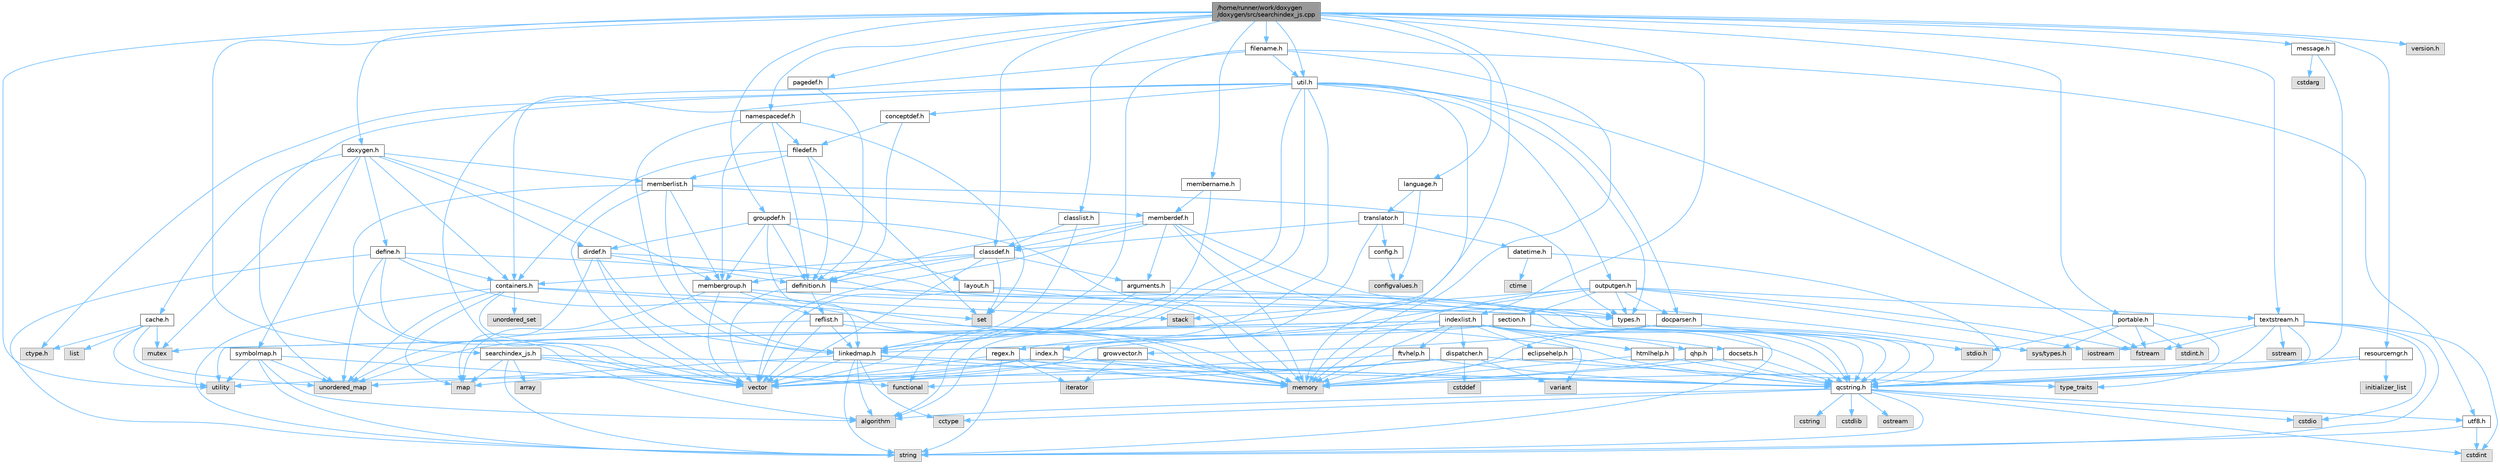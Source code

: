 digraph "/home/runner/work/doxygen/doxygen/src/searchindex_js.cpp"
{
 // INTERACTIVE_SVG=YES
 // LATEX_PDF_SIZE
  bgcolor="transparent";
  edge [fontname=Helvetica,fontsize=10,labelfontname=Helvetica,labelfontsize=10];
  node [fontname=Helvetica,fontsize=10,shape=box,height=0.2,width=0.4];
  Node1 [label="/home/runner/work/doxygen\l/doxygen/src/searchindex_js.cpp",height=0.2,width=0.4,color="gray40", fillcolor="grey60", style="filled", fontcolor="black",tooltip=" "];
  Node1 -> Node2 [color="steelblue1",style="solid"];
  Node2 [label="utility",height=0.2,width=0.4,color="grey60", fillcolor="#E0E0E0", style="filled",tooltip=" "];
  Node1 -> Node3 [color="steelblue1",style="solid"];
  Node3 [label="algorithm",height=0.2,width=0.4,color="grey60", fillcolor="#E0E0E0", style="filled",tooltip=" "];
  Node1 -> Node4 [color="steelblue1",style="solid"];
  Node4 [label="searchindex_js.h",height=0.2,width=0.4,color="grey40", fillcolor="white", style="filled",URL="$dd/de5/searchindex__js_8h.html",tooltip="Javascript based search engine."];
  Node4 -> Node5 [color="steelblue1",style="solid"];
  Node5 [label="array",height=0.2,width=0.4,color="grey60", fillcolor="#E0E0E0", style="filled",tooltip=" "];
  Node4 -> Node6 [color="steelblue1",style="solid"];
  Node6 [label="vector",height=0.2,width=0.4,color="grey60", fillcolor="#E0E0E0", style="filled",tooltip=" "];
  Node4 -> Node7 [color="steelblue1",style="solid"];
  Node7 [label="map",height=0.2,width=0.4,color="grey60", fillcolor="#E0E0E0", style="filled",tooltip=" "];
  Node4 -> Node8 [color="steelblue1",style="solid"];
  Node8 [label="string",height=0.2,width=0.4,color="grey60", fillcolor="#E0E0E0", style="filled",tooltip=" "];
  Node4 -> Node9 [color="steelblue1",style="solid"];
  Node9 [label="functional",height=0.2,width=0.4,color="grey60", fillcolor="#E0E0E0", style="filled",tooltip=" "];
  Node4 -> Node10 [color="steelblue1",style="solid"];
  Node10 [label="qcstring.h",height=0.2,width=0.4,color="grey40", fillcolor="white", style="filled",URL="$d7/d5c/qcstring_8h.html",tooltip=" "];
  Node10 -> Node8 [color="steelblue1",style="solid"];
  Node10 -> Node3 [color="steelblue1",style="solid"];
  Node10 -> Node11 [color="steelblue1",style="solid"];
  Node11 [label="cctype",height=0.2,width=0.4,color="grey60", fillcolor="#E0E0E0", style="filled",tooltip=" "];
  Node10 -> Node12 [color="steelblue1",style="solid"];
  Node12 [label="cstring",height=0.2,width=0.4,color="grey60", fillcolor="#E0E0E0", style="filled",tooltip=" "];
  Node10 -> Node13 [color="steelblue1",style="solid"];
  Node13 [label="cstdio",height=0.2,width=0.4,color="grey60", fillcolor="#E0E0E0", style="filled",tooltip=" "];
  Node10 -> Node14 [color="steelblue1",style="solid"];
  Node14 [label="cstdlib",height=0.2,width=0.4,color="grey60", fillcolor="#E0E0E0", style="filled",tooltip=" "];
  Node10 -> Node15 [color="steelblue1",style="solid"];
  Node15 [label="cstdint",height=0.2,width=0.4,color="grey60", fillcolor="#E0E0E0", style="filled",tooltip=" "];
  Node10 -> Node16 [color="steelblue1",style="solid"];
  Node16 [label="ostream",height=0.2,width=0.4,color="grey60", fillcolor="#E0E0E0", style="filled",tooltip=" "];
  Node10 -> Node17 [color="steelblue1",style="solid"];
  Node17 [label="utf8.h",height=0.2,width=0.4,color="grey40", fillcolor="white", style="filled",URL="$db/d7c/utf8_8h.html",tooltip="Various UTF8 related helper functions."];
  Node17 -> Node15 [color="steelblue1",style="solid"];
  Node17 -> Node8 [color="steelblue1",style="solid"];
  Node1 -> Node18 [color="steelblue1",style="solid"];
  Node18 [label="doxygen.h",height=0.2,width=0.4,color="grey40", fillcolor="white", style="filled",URL="$d1/da1/doxygen_8h.html",tooltip=" "];
  Node18 -> Node19 [color="steelblue1",style="solid"];
  Node19 [label="mutex",height=0.2,width=0.4,color="grey60", fillcolor="#E0E0E0", style="filled",tooltip=" "];
  Node18 -> Node20 [color="steelblue1",style="solid"];
  Node20 [label="containers.h",height=0.2,width=0.4,color="grey40", fillcolor="white", style="filled",URL="$d5/d75/containers_8h.html",tooltip=" "];
  Node20 -> Node6 [color="steelblue1",style="solid"];
  Node20 -> Node8 [color="steelblue1",style="solid"];
  Node20 -> Node21 [color="steelblue1",style="solid"];
  Node21 [label="set",height=0.2,width=0.4,color="grey60", fillcolor="#E0E0E0", style="filled",tooltip=" "];
  Node20 -> Node7 [color="steelblue1",style="solid"];
  Node20 -> Node22 [color="steelblue1",style="solid"];
  Node22 [label="unordered_set",height=0.2,width=0.4,color="grey60", fillcolor="#E0E0E0", style="filled",tooltip=" "];
  Node20 -> Node23 [color="steelblue1",style="solid"];
  Node23 [label="unordered_map",height=0.2,width=0.4,color="grey60", fillcolor="#E0E0E0", style="filled",tooltip=" "];
  Node20 -> Node24 [color="steelblue1",style="solid"];
  Node24 [label="stack",height=0.2,width=0.4,color="grey60", fillcolor="#E0E0E0", style="filled",tooltip=" "];
  Node18 -> Node25 [color="steelblue1",style="solid"];
  Node25 [label="membergroup.h",height=0.2,width=0.4,color="grey40", fillcolor="white", style="filled",URL="$d9/d11/membergroup_8h.html",tooltip=" "];
  Node25 -> Node6 [color="steelblue1",style="solid"];
  Node25 -> Node7 [color="steelblue1",style="solid"];
  Node25 -> Node26 [color="steelblue1",style="solid"];
  Node26 [label="memory",height=0.2,width=0.4,color="grey60", fillcolor="#E0E0E0", style="filled",tooltip=" "];
  Node25 -> Node27 [color="steelblue1",style="solid"];
  Node27 [label="types.h",height=0.2,width=0.4,color="grey40", fillcolor="white", style="filled",URL="$d9/d49/types_8h.html",tooltip="This file contains a number of basic enums and types."];
  Node27 -> Node10 [color="steelblue1",style="solid"];
  Node25 -> Node28 [color="steelblue1",style="solid"];
  Node28 [label="reflist.h",height=0.2,width=0.4,color="grey40", fillcolor="white", style="filled",URL="$d1/d02/reflist_8h.html",tooltip=" "];
  Node28 -> Node6 [color="steelblue1",style="solid"];
  Node28 -> Node23 [color="steelblue1",style="solid"];
  Node28 -> Node26 [color="steelblue1",style="solid"];
  Node28 -> Node10 [color="steelblue1",style="solid"];
  Node28 -> Node29 [color="steelblue1",style="solid"];
  Node29 [label="linkedmap.h",height=0.2,width=0.4,color="grey40", fillcolor="white", style="filled",URL="$da/de1/linkedmap_8h.html",tooltip=" "];
  Node29 -> Node23 [color="steelblue1",style="solid"];
  Node29 -> Node6 [color="steelblue1",style="solid"];
  Node29 -> Node26 [color="steelblue1",style="solid"];
  Node29 -> Node8 [color="steelblue1",style="solid"];
  Node29 -> Node3 [color="steelblue1",style="solid"];
  Node29 -> Node11 [color="steelblue1",style="solid"];
  Node29 -> Node10 [color="steelblue1",style="solid"];
  Node18 -> Node30 [color="steelblue1",style="solid"];
  Node30 [label="dirdef.h",height=0.2,width=0.4,color="grey40", fillcolor="white", style="filled",URL="$d6/d15/dirdef_8h.html",tooltip=" "];
  Node30 -> Node6 [color="steelblue1",style="solid"];
  Node30 -> Node7 [color="steelblue1",style="solid"];
  Node30 -> Node10 [color="steelblue1",style="solid"];
  Node30 -> Node29 [color="steelblue1",style="solid"];
  Node30 -> Node31 [color="steelblue1",style="solid"];
  Node31 [label="definition.h",height=0.2,width=0.4,color="grey40", fillcolor="white", style="filled",URL="$df/da1/definition_8h.html",tooltip=" "];
  Node31 -> Node6 [color="steelblue1",style="solid"];
  Node31 -> Node27 [color="steelblue1",style="solid"];
  Node31 -> Node28 [color="steelblue1",style="solid"];
  Node18 -> Node32 [color="steelblue1",style="solid"];
  Node32 [label="memberlist.h",height=0.2,width=0.4,color="grey40", fillcolor="white", style="filled",URL="$dd/d78/memberlist_8h.html",tooltip=" "];
  Node32 -> Node6 [color="steelblue1",style="solid"];
  Node32 -> Node3 [color="steelblue1",style="solid"];
  Node32 -> Node33 [color="steelblue1",style="solid"];
  Node33 [label="memberdef.h",height=0.2,width=0.4,color="grey40", fillcolor="white", style="filled",URL="$d4/d46/memberdef_8h.html",tooltip=" "];
  Node33 -> Node6 [color="steelblue1",style="solid"];
  Node33 -> Node26 [color="steelblue1",style="solid"];
  Node33 -> Node34 [color="steelblue1",style="solid"];
  Node34 [label="sys/types.h",height=0.2,width=0.4,color="grey60", fillcolor="#E0E0E0", style="filled",tooltip=" "];
  Node33 -> Node27 [color="steelblue1",style="solid"];
  Node33 -> Node31 [color="steelblue1",style="solid"];
  Node33 -> Node35 [color="steelblue1",style="solid"];
  Node35 [label="arguments.h",height=0.2,width=0.4,color="grey40", fillcolor="white", style="filled",URL="$df/d9b/arguments_8h.html",tooltip=" "];
  Node35 -> Node6 [color="steelblue1",style="solid"];
  Node35 -> Node10 [color="steelblue1",style="solid"];
  Node33 -> Node36 [color="steelblue1",style="solid"];
  Node36 [label="classdef.h",height=0.2,width=0.4,color="grey40", fillcolor="white", style="filled",URL="$d1/da6/classdef_8h.html",tooltip=" "];
  Node36 -> Node6 [color="steelblue1",style="solid"];
  Node36 -> Node21 [color="steelblue1",style="solid"];
  Node36 -> Node20 [color="steelblue1",style="solid"];
  Node36 -> Node31 [color="steelblue1",style="solid"];
  Node36 -> Node35 [color="steelblue1",style="solid"];
  Node36 -> Node25 [color="steelblue1",style="solid"];
  Node32 -> Node29 [color="steelblue1",style="solid"];
  Node32 -> Node27 [color="steelblue1",style="solid"];
  Node32 -> Node25 [color="steelblue1",style="solid"];
  Node18 -> Node37 [color="steelblue1",style="solid"];
  Node37 [label="define.h",height=0.2,width=0.4,color="grey40", fillcolor="white", style="filled",URL="$df/d67/define_8h.html",tooltip=" "];
  Node37 -> Node6 [color="steelblue1",style="solid"];
  Node37 -> Node26 [color="steelblue1",style="solid"];
  Node37 -> Node8 [color="steelblue1",style="solid"];
  Node37 -> Node23 [color="steelblue1",style="solid"];
  Node37 -> Node10 [color="steelblue1",style="solid"];
  Node37 -> Node20 [color="steelblue1",style="solid"];
  Node18 -> Node38 [color="steelblue1",style="solid"];
  Node38 [label="cache.h",height=0.2,width=0.4,color="grey40", fillcolor="white", style="filled",URL="$d3/d26/cache_8h.html",tooltip=" "];
  Node38 -> Node39 [color="steelblue1",style="solid"];
  Node39 [label="list",height=0.2,width=0.4,color="grey60", fillcolor="#E0E0E0", style="filled",tooltip=" "];
  Node38 -> Node23 [color="steelblue1",style="solid"];
  Node38 -> Node19 [color="steelblue1",style="solid"];
  Node38 -> Node2 [color="steelblue1",style="solid"];
  Node38 -> Node40 [color="steelblue1",style="solid"];
  Node40 [label="ctype.h",height=0.2,width=0.4,color="grey60", fillcolor="#E0E0E0", style="filled",tooltip=" "];
  Node18 -> Node41 [color="steelblue1",style="solid"];
  Node41 [label="symbolmap.h",height=0.2,width=0.4,color="grey40", fillcolor="white", style="filled",URL="$d7/ddd/symbolmap_8h.html",tooltip=" "];
  Node41 -> Node3 [color="steelblue1",style="solid"];
  Node41 -> Node23 [color="steelblue1",style="solid"];
  Node41 -> Node6 [color="steelblue1",style="solid"];
  Node41 -> Node8 [color="steelblue1",style="solid"];
  Node41 -> Node2 [color="steelblue1",style="solid"];
  Node1 -> Node42 [color="steelblue1",style="solid"];
  Node42 [label="groupdef.h",height=0.2,width=0.4,color="grey40", fillcolor="white", style="filled",URL="$d1/de6/groupdef_8h.html",tooltip=" "];
  Node42 -> Node26 [color="steelblue1",style="solid"];
  Node42 -> Node31 [color="steelblue1",style="solid"];
  Node42 -> Node30 [color="steelblue1",style="solid"];
  Node42 -> Node43 [color="steelblue1",style="solid"];
  Node43 [label="layout.h",height=0.2,width=0.4,color="grey40", fillcolor="white", style="filled",URL="$db/d51/layout_8h.html",tooltip=" "];
  Node43 -> Node26 [color="steelblue1",style="solid"];
  Node43 -> Node6 [color="steelblue1",style="solid"];
  Node43 -> Node27 [color="steelblue1",style="solid"];
  Node42 -> Node25 [color="steelblue1",style="solid"];
  Node42 -> Node29 [color="steelblue1",style="solid"];
  Node1 -> Node44 [color="steelblue1",style="solid"];
  Node44 [label="pagedef.h",height=0.2,width=0.4,color="grey40", fillcolor="white", style="filled",URL="$dd/d66/pagedef_8h.html",tooltip=" "];
  Node44 -> Node31 [color="steelblue1",style="solid"];
  Node1 -> Node45 [color="steelblue1",style="solid"];
  Node45 [label="namespacedef.h",height=0.2,width=0.4,color="grey40", fillcolor="white", style="filled",URL="$d7/d97/namespacedef_8h.html",tooltip=" "];
  Node45 -> Node21 [color="steelblue1",style="solid"];
  Node45 -> Node31 [color="steelblue1",style="solid"];
  Node45 -> Node46 [color="steelblue1",style="solid"];
  Node46 [label="filedef.h",height=0.2,width=0.4,color="grey40", fillcolor="white", style="filled",URL="$d4/d3a/filedef_8h.html",tooltip=" "];
  Node46 -> Node21 [color="steelblue1",style="solid"];
  Node46 -> Node31 [color="steelblue1",style="solid"];
  Node46 -> Node32 [color="steelblue1",style="solid"];
  Node46 -> Node20 [color="steelblue1",style="solid"];
  Node45 -> Node29 [color="steelblue1",style="solid"];
  Node45 -> Node25 [color="steelblue1",style="solid"];
  Node1 -> Node36 [color="steelblue1",style="solid"];
  Node1 -> Node47 [color="steelblue1",style="solid"];
  Node47 [label="classlist.h",height=0.2,width=0.4,color="grey40", fillcolor="white", style="filled",URL="$d2/df8/classlist_8h.html",tooltip=" "];
  Node47 -> Node29 [color="steelblue1",style="solid"];
  Node47 -> Node36 [color="steelblue1",style="solid"];
  Node1 -> Node48 [color="steelblue1",style="solid"];
  Node48 [label="membername.h",height=0.2,width=0.4,color="grey40", fillcolor="white", style="filled",URL="$d7/dfc/membername_8h.html",tooltip=" "];
  Node48 -> Node33 [color="steelblue1",style="solid"];
  Node48 -> Node29 [color="steelblue1",style="solid"];
  Node1 -> Node49 [color="steelblue1",style="solid"];
  Node49 [label="filename.h",height=0.2,width=0.4,color="grey40", fillcolor="white", style="filled",URL="$dc/dd6/filename_8h.html",tooltip=" "];
  Node49 -> Node26 [color="steelblue1",style="solid"];
  Node49 -> Node6 [color="steelblue1",style="solid"];
  Node49 -> Node29 [color="steelblue1",style="solid"];
  Node49 -> Node17 [color="steelblue1",style="solid"];
  Node49 -> Node50 [color="steelblue1",style="solid"];
  Node50 [label="util.h",height=0.2,width=0.4,color="grey40", fillcolor="white", style="filled",URL="$d8/d3c/util_8h.html",tooltip="A bunch of utility functions."];
  Node50 -> Node26 [color="steelblue1",style="solid"];
  Node50 -> Node23 [color="steelblue1",style="solid"];
  Node50 -> Node3 [color="steelblue1",style="solid"];
  Node50 -> Node9 [color="steelblue1",style="solid"];
  Node50 -> Node51 [color="steelblue1",style="solid"];
  Node51 [label="fstream",height=0.2,width=0.4,color="grey60", fillcolor="#E0E0E0", style="filled",tooltip=" "];
  Node50 -> Node40 [color="steelblue1",style="solid"];
  Node50 -> Node27 [color="steelblue1",style="solid"];
  Node50 -> Node52 [color="steelblue1",style="solid"];
  Node52 [label="docparser.h",height=0.2,width=0.4,color="grey40", fillcolor="white", style="filled",URL="$de/d9c/docparser_8h.html",tooltip=" "];
  Node52 -> Node53 [color="steelblue1",style="solid"];
  Node53 [label="stdio.h",height=0.2,width=0.4,color="grey60", fillcolor="#E0E0E0", style="filled",tooltip=" "];
  Node52 -> Node26 [color="steelblue1",style="solid"];
  Node52 -> Node10 [color="steelblue1",style="solid"];
  Node52 -> Node54 [color="steelblue1",style="solid"];
  Node54 [label="growvector.h",height=0.2,width=0.4,color="grey40", fillcolor="white", style="filled",URL="$d7/d50/growvector_8h.html",tooltip=" "];
  Node54 -> Node6 [color="steelblue1",style="solid"];
  Node54 -> Node26 [color="steelblue1",style="solid"];
  Node54 -> Node55 [color="steelblue1",style="solid"];
  Node55 [label="iterator",height=0.2,width=0.4,color="grey60", fillcolor="#E0E0E0", style="filled",tooltip=" "];
  Node50 -> Node20 [color="steelblue1",style="solid"];
  Node50 -> Node56 [color="steelblue1",style="solid"];
  Node56 [label="outputgen.h",height=0.2,width=0.4,color="grey40", fillcolor="white", style="filled",URL="$df/d06/outputgen_8h.html",tooltip=" "];
  Node56 -> Node26 [color="steelblue1",style="solid"];
  Node56 -> Node24 [color="steelblue1",style="solid"];
  Node56 -> Node57 [color="steelblue1",style="solid"];
  Node57 [label="iostream",height=0.2,width=0.4,color="grey60", fillcolor="#E0E0E0", style="filled",tooltip=" "];
  Node56 -> Node51 [color="steelblue1",style="solid"];
  Node56 -> Node27 [color="steelblue1",style="solid"];
  Node56 -> Node58 [color="steelblue1",style="solid"];
  Node58 [label="index.h",height=0.2,width=0.4,color="grey40", fillcolor="white", style="filled",URL="$d1/db5/index_8h.html",tooltip=" "];
  Node58 -> Node26 [color="steelblue1",style="solid"];
  Node58 -> Node6 [color="steelblue1",style="solid"];
  Node58 -> Node7 [color="steelblue1",style="solid"];
  Node58 -> Node10 [color="steelblue1",style="solid"];
  Node56 -> Node59 [color="steelblue1",style="solid"];
  Node59 [label="section.h",height=0.2,width=0.4,color="grey40", fillcolor="white", style="filled",URL="$d1/d2a/section_8h.html",tooltip=" "];
  Node59 -> Node8 [color="steelblue1",style="solid"];
  Node59 -> Node23 [color="steelblue1",style="solid"];
  Node59 -> Node10 [color="steelblue1",style="solid"];
  Node59 -> Node29 [color="steelblue1",style="solid"];
  Node56 -> Node60 [color="steelblue1",style="solid"];
  Node60 [label="textstream.h",height=0.2,width=0.4,color="grey40", fillcolor="white", style="filled",URL="$d4/d7d/textstream_8h.html",tooltip=" "];
  Node60 -> Node8 [color="steelblue1",style="solid"];
  Node60 -> Node57 [color="steelblue1",style="solid"];
  Node60 -> Node61 [color="steelblue1",style="solid"];
  Node61 [label="sstream",height=0.2,width=0.4,color="grey60", fillcolor="#E0E0E0", style="filled",tooltip=" "];
  Node60 -> Node15 [color="steelblue1",style="solid"];
  Node60 -> Node13 [color="steelblue1",style="solid"];
  Node60 -> Node51 [color="steelblue1",style="solid"];
  Node60 -> Node62 [color="steelblue1",style="solid"];
  Node62 [label="type_traits",height=0.2,width=0.4,color="grey60", fillcolor="#E0E0E0", style="filled",tooltip=" "];
  Node60 -> Node10 [color="steelblue1",style="solid"];
  Node56 -> Node52 [color="steelblue1",style="solid"];
  Node50 -> Node63 [color="steelblue1",style="solid"];
  Node63 [label="regex.h",height=0.2,width=0.4,color="grey40", fillcolor="white", style="filled",URL="$d1/d21/regex_8h.html",tooltip=" "];
  Node63 -> Node26 [color="steelblue1",style="solid"];
  Node63 -> Node8 [color="steelblue1",style="solid"];
  Node63 -> Node6 [color="steelblue1",style="solid"];
  Node63 -> Node55 [color="steelblue1",style="solid"];
  Node50 -> Node64 [color="steelblue1",style="solid"];
  Node64 [label="conceptdef.h",height=0.2,width=0.4,color="grey40", fillcolor="white", style="filled",URL="$da/df1/conceptdef_8h.html",tooltip=" "];
  Node64 -> Node31 [color="steelblue1",style="solid"];
  Node64 -> Node46 [color="steelblue1",style="solid"];
  Node1 -> Node65 [color="steelblue1",style="solid"];
  Node65 [label="language.h",height=0.2,width=0.4,color="grey40", fillcolor="white", style="filled",URL="$d8/dce/language_8h.html",tooltip=" "];
  Node65 -> Node66 [color="steelblue1",style="solid"];
  Node66 [label="translator.h",height=0.2,width=0.4,color="grey40", fillcolor="white", style="filled",URL="$d9/df1/translator_8h.html",tooltip=" "];
  Node66 -> Node36 [color="steelblue1",style="solid"];
  Node66 -> Node67 [color="steelblue1",style="solid"];
  Node67 [label="config.h",height=0.2,width=0.4,color="grey40", fillcolor="white", style="filled",URL="$db/d16/config_8h.html",tooltip=" "];
  Node67 -> Node68 [color="steelblue1",style="solid"];
  Node68 [label="configvalues.h",height=0.2,width=0.4,color="grey60", fillcolor="#E0E0E0", style="filled",tooltip=" "];
  Node66 -> Node69 [color="steelblue1",style="solid"];
  Node69 [label="datetime.h",height=0.2,width=0.4,color="grey40", fillcolor="white", style="filled",URL="$de/d1b/datetime_8h.html",tooltip=" "];
  Node69 -> Node70 [color="steelblue1",style="solid"];
  Node70 [label="ctime",height=0.2,width=0.4,color="grey60", fillcolor="#E0E0E0", style="filled",tooltip=" "];
  Node69 -> Node10 [color="steelblue1",style="solid"];
  Node66 -> Node58 [color="steelblue1",style="solid"];
  Node65 -> Node68 [color="steelblue1",style="solid"];
  Node1 -> Node60 [color="steelblue1",style="solid"];
  Node1 -> Node50 [color="steelblue1",style="solid"];
  Node1 -> Node71 [color="steelblue1",style="solid"];
  Node71 [label="version.h",height=0.2,width=0.4,color="grey60", fillcolor="#E0E0E0", style="filled",tooltip=" "];
  Node1 -> Node72 [color="steelblue1",style="solid"];
  Node72 [label="message.h",height=0.2,width=0.4,color="grey40", fillcolor="white", style="filled",URL="$d2/d0d/message_8h.html",tooltip=" "];
  Node72 -> Node73 [color="steelblue1",style="solid"];
  Node73 [label="cstdarg",height=0.2,width=0.4,color="grey60", fillcolor="#E0E0E0", style="filled",tooltip=" "];
  Node72 -> Node10 [color="steelblue1",style="solid"];
  Node1 -> Node74 [color="steelblue1",style="solid"];
  Node74 [label="resourcemgr.h",height=0.2,width=0.4,color="grey40", fillcolor="white", style="filled",URL="$d6/d07/resourcemgr_8h.html",tooltip=" "];
  Node74 -> Node26 [color="steelblue1",style="solid"];
  Node74 -> Node75 [color="steelblue1",style="solid"];
  Node75 [label="initializer_list",height=0.2,width=0.4,color="grey60", fillcolor="#E0E0E0", style="filled",tooltip=" "];
  Node74 -> Node10 [color="steelblue1",style="solid"];
  Node1 -> Node76 [color="steelblue1",style="solid"];
  Node76 [label="indexlist.h",height=0.2,width=0.4,color="grey40", fillcolor="white", style="filled",URL="$d5/d61/indexlist_8h.html",tooltip=" "];
  Node76 -> Node2 [color="steelblue1",style="solid"];
  Node76 -> Node6 [color="steelblue1",style="solid"];
  Node76 -> Node26 [color="steelblue1",style="solid"];
  Node76 -> Node19 [color="steelblue1",style="solid"];
  Node76 -> Node77 [color="steelblue1",style="solid"];
  Node77 [label="variant",height=0.2,width=0.4,color="grey60", fillcolor="#E0E0E0", style="filled",tooltip=" "];
  Node76 -> Node10 [color="steelblue1",style="solid"];
  Node76 -> Node78 [color="steelblue1",style="solid"];
  Node78 [label="dispatcher.h",height=0.2,width=0.4,color="grey40", fillcolor="white", style="filled",URL="$da/d73/dispatcher_8h.html",tooltip=" "];
  Node78 -> Node79 [color="steelblue1",style="solid"];
  Node79 [label="cstddef",height=0.2,width=0.4,color="grey60", fillcolor="#E0E0E0", style="filled",tooltip=" "];
  Node78 -> Node2 [color="steelblue1",style="solid"];
  Node78 -> Node9 [color="steelblue1",style="solid"];
  Node78 -> Node77 [color="steelblue1",style="solid"];
  Node78 -> Node62 [color="steelblue1",style="solid"];
  Node76 -> Node80 [color="steelblue1",style="solid"];
  Node80 [label="docsets.h",height=0.2,width=0.4,color="grey40", fillcolor="white", style="filled",URL="$d1/db2/docsets_8h.html",tooltip=" "];
  Node80 -> Node26 [color="steelblue1",style="solid"];
  Node80 -> Node10 [color="steelblue1",style="solid"];
  Node76 -> Node81 [color="steelblue1",style="solid"];
  Node81 [label="eclipsehelp.h",height=0.2,width=0.4,color="grey40", fillcolor="white", style="filled",URL="$db/d9e/eclipsehelp_8h.html",tooltip=" "];
  Node81 -> Node26 [color="steelblue1",style="solid"];
  Node81 -> Node10 [color="steelblue1",style="solid"];
  Node76 -> Node82 [color="steelblue1",style="solid"];
  Node82 [label="ftvhelp.h",height=0.2,width=0.4,color="grey40", fillcolor="white", style="filled",URL="$d2/d4a/ftvhelp_8h.html",tooltip=" "];
  Node82 -> Node26 [color="steelblue1",style="solid"];
  Node82 -> Node6 [color="steelblue1",style="solid"];
  Node82 -> Node10 [color="steelblue1",style="solid"];
  Node76 -> Node83 [color="steelblue1",style="solid"];
  Node83 [label="htmlhelp.h",height=0.2,width=0.4,color="grey40", fillcolor="white", style="filled",URL="$d8/dc3/htmlhelp_8h.html",tooltip=" "];
  Node83 -> Node26 [color="steelblue1",style="solid"];
  Node83 -> Node10 [color="steelblue1",style="solid"];
  Node76 -> Node84 [color="steelblue1",style="solid"];
  Node84 [label="qhp.h",height=0.2,width=0.4,color="grey40", fillcolor="white", style="filled",URL="$dc/d20/qhp_8h.html",tooltip=" "];
  Node84 -> Node26 [color="steelblue1",style="solid"];
  Node84 -> Node10 [color="steelblue1",style="solid"];
  Node1 -> Node85 [color="steelblue1",style="solid"];
  Node85 [label="portable.h",height=0.2,width=0.4,color="grey40", fillcolor="white", style="filled",URL="$d2/de2/portable_8h.html",tooltip="Portable versions of functions that are platform dependent."];
  Node85 -> Node53 [color="steelblue1",style="solid"];
  Node85 -> Node34 [color="steelblue1",style="solid"];
  Node85 -> Node86 [color="steelblue1",style="solid"];
  Node86 [label="stdint.h",height=0.2,width=0.4,color="grey60", fillcolor="#E0E0E0", style="filled",tooltip=" "];
  Node85 -> Node51 [color="steelblue1",style="solid"];
  Node85 -> Node10 [color="steelblue1",style="solid"];
}
